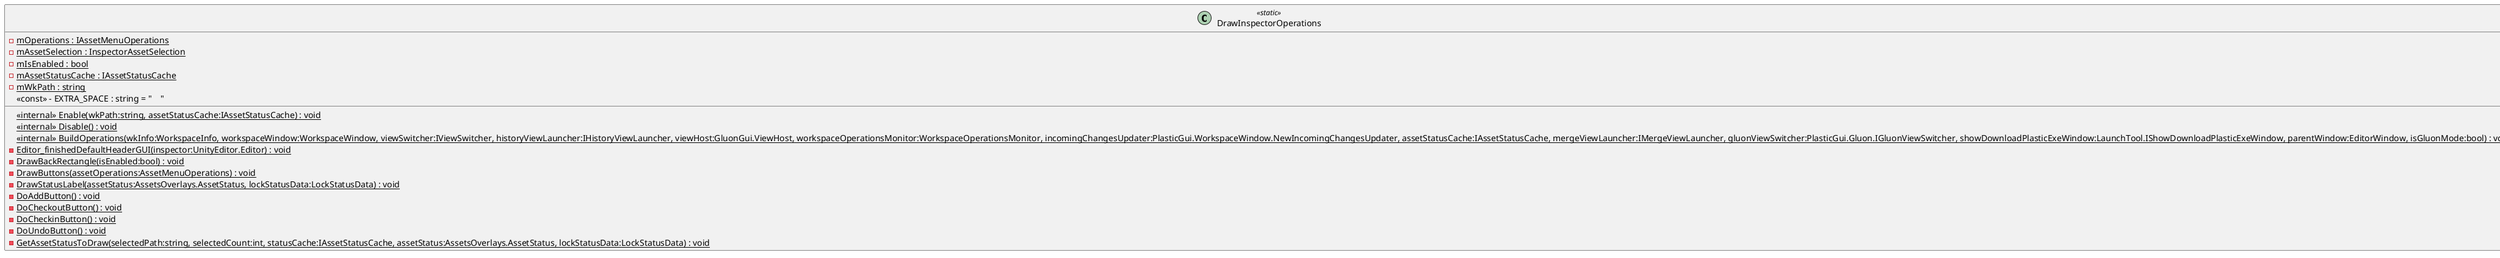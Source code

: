 @startuml
class DrawInspectorOperations <<static>> {
    <<internal>> {static} Enable(wkPath:string, assetStatusCache:IAssetStatusCache) : void
    <<internal>> {static} Disable() : void
    <<internal>> {static} BuildOperations(wkInfo:WorkspaceInfo, workspaceWindow:WorkspaceWindow, viewSwitcher:IViewSwitcher, historyViewLauncher:IHistoryViewLauncher, viewHost:GluonGui.ViewHost, workspaceOperationsMonitor:WorkspaceOperationsMonitor, incomingChangesUpdater:PlasticGui.WorkspaceWindow.NewIncomingChangesUpdater, assetStatusCache:IAssetStatusCache, mergeViewLauncher:IMergeViewLauncher, gluonViewSwitcher:PlasticGui.Gluon.IGluonViewSwitcher, showDownloadPlasticExeWindow:LaunchTool.IShowDownloadPlasticExeWindow, parentWindow:EditorWindow, isGluonMode:bool) : void
    {static} - Editor_finishedDefaultHeaderGUI(inspector:UnityEditor.Editor) : void
    {static} - DrawBackRectangle(isEnabled:bool) : void
    {static} - DrawButtons(assetOperations:AssetMenuOperations) : void
    {static} - DrawStatusLabel(assetStatus:AssetsOverlays.AssetStatus, lockStatusData:LockStatusData) : void
    {static} - DoAddButton() : void
    {static} - DoCheckoutButton() : void
    {static} - DoCheckinButton() : void
    {static} - DoUndoButton() : void
    {static} - GetAssetStatusToDraw(selectedPath:string, selectedCount:int, statusCache:IAssetStatusCache, assetStatus:AssetsOverlays.AssetStatus, lockStatusData:LockStatusData) : void
    {static} - mOperations : IAssetMenuOperations
    {static} - mAssetSelection : InspectorAssetSelection
    {static} - mIsEnabled : bool
    {static} - mAssetStatusCache : IAssetStatusCache
    {static} - mWkPath : string
    <<const>> - EXTRA_SPACE : string = "    "
}
@enduml
